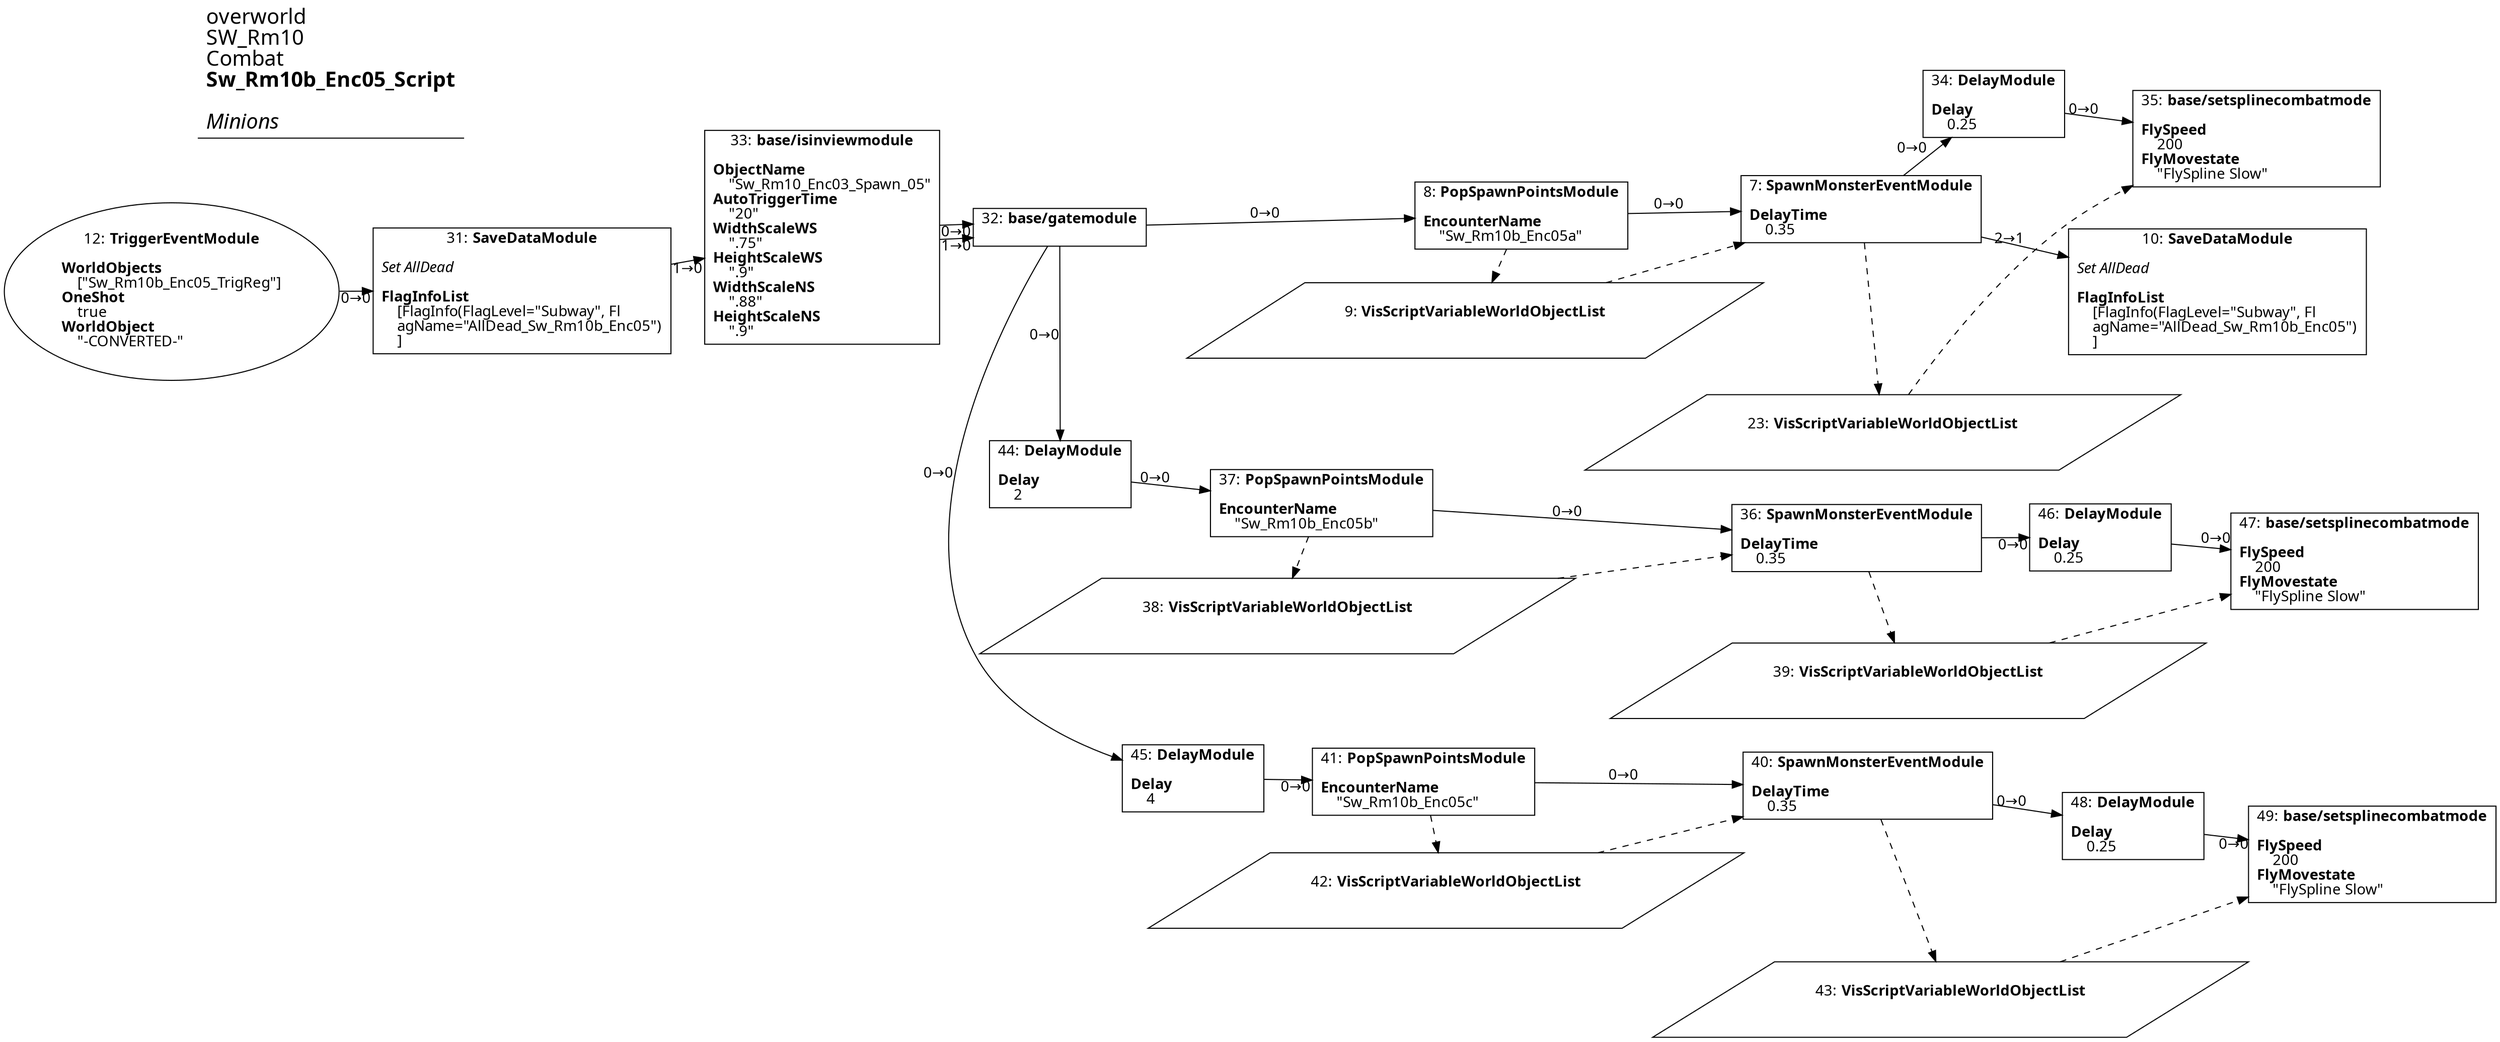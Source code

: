 digraph {
    layout = fdp;
    overlap = prism;
    sep = "+16";
    splines = spline;

    node [ shape = box ];

    graph [ fontname = "Segoe UI" ];
    node [ fontname = "Segoe UI" ];
    edge [ fontname = "Segoe UI" ];

    7 [ label = <7: <b>SpawnMonsterEventModule</b><br/><br/><b>DelayTime</b><br align="left"/>    0.35<br align="left"/>> ];
    7 [ pos = "0.90400004,-0.062000003!" ];
    7 -> 10 [ label = "2→1" ];
    7 -> 34 [ label = "0→0" ];
    9 -> 7 [ style = dashed ];
    7 -> 23 [ style = dashed ];

    8 [ label = <8: <b>PopSpawnPointsModule</b><br/><br/><b>EncounterName</b><br align="left"/>    &quot;Sw_Rm10b_Enc05a&quot;<br align="left"/>> ];
    8 [ pos = "0.66400003,-0.080000006!" ];
    8 -> 7 [ label = "0→0" ];
    8 -> 9 [ style = dashed ];

    9 [ label = <9: <b>VisScriptVariableWorldObjectList</b><br/><br/>> ];
    9 [ shape = parallelogram ]
    9 [ pos = "0.68500006,-0.209!" ];

    10 [ label = <10: <b>SaveDataModule</b><br/><br/><i>Set AllDead<br align="left"/></i><br align="left"/><b>FlagInfoList</b><br align="left"/>    [FlagInfo(FlagLevel=&quot;Subway&quot;, Fl<br align="left"/>    agName=&quot;AllDead_Sw_Rm10b_Enc05&quot;)<br align="left"/>    ]<br align="left"/>> ];
    10 [ pos = "1.2040001,-0.13100001!" ];

    12 [ label = <12: <b>TriggerEventModule</b><br/><br/><b>WorldObjects</b><br align="left"/>    [&quot;Sw_Rm10b_Enc05_TrigReg&quot;]<br align="left"/><b>OneShot</b><br align="left"/>    true<br align="left"/><b>WorldObject</b><br align="left"/>    &quot;-CONVERTED-&quot;<br align="left"/>> ];
    12 [ shape = oval ]
    12 [ pos = "-0.321,-0.164!" ];
    12 -> 31 [ label = "0→0" ];

    23 [ label = <23: <b>VisScriptVariableWorldObjectList</b><br/><br/>> ];
    23 [ shape = parallelogram ]
    23 [ pos = "0.89800006,-0.266!" ];

    31 [ label = <31: <b>SaveDataModule</b><br/><br/><i>Set AllDead<br align="left"/></i><br align="left"/><b>FlagInfoList</b><br align="left"/>    [FlagInfo(FlagLevel=&quot;Subway&quot;, Fl<br align="left"/>    agName=&quot;AllDead_Sw_Rm10b_Enc05&quot;)<br align="left"/>    ]<br align="left"/>> ];
    31 [ pos = "-0.060000002,-0.17300001!" ];
    31 -> 33 [ label = "1→0" ];

    32 [ label = <32: <b>base/gatemodule</b><br/><br/>> ];
    32 [ pos = "0.44700003,-0.143!" ];
    32 -> 8 [ label = "0→0" ];
    32 -> 44 [ label = "0→0" ];
    32 -> 45 [ label = "0→0" ];

    33 [ label = <33: <b>base/isinviewmodule</b><br/><br/><b>ObjectName</b><br align="left"/>    &quot;Sw_Rm10_Enc03_Spawn_05&quot;<br align="left"/><b>AutoTriggerTime</b><br align="left"/>    &quot;20&quot;<br align="left"/><b>WidthScaleWS</b><br align="left"/>    &quot;.75&quot;<br align="left"/><b>HeightScaleWS</b><br align="left"/>    &quot;.9&quot;<br align="left"/><b>WidthScaleNS</b><br align="left"/>    &quot;.88&quot;<br align="left"/><b>HeightScaleNS</b><br align="left"/>    &quot;.9&quot;<br align="left"/>> ];
    33 [ pos = "0.16900001,-0.143!" ];
    33 -> 32 [ label = "0→0" ];
    33 -> 32 [ label = "1→0" ];

    34 [ label = <34: <b>DelayModule</b><br/><br/><b>Delay</b><br align="left"/>    0.25<br align="left"/>> ];
    34 [ pos = "1.2240001,0.119!" ];
    34 -> 35 [ label = "0→0" ];

    35 [ label = <35: <b>base/setsplinecombatmode</b><br/><br/><b>FlySpeed</b><br align="left"/>    200<br align="left"/><b>FlyMovestate</b><br align="left"/>    &quot;FlySpline Slow&quot;<br align="left"/>> ];
    35 [ pos = "1.404,0.09900001!" ];
    23 -> 35 [ style = dashed ];

    36 [ label = <36: <b>SpawnMonsterEventModule</b><br/><br/><b>DelayTime</b><br align="left"/>    0.35<br align="left"/>> ];
    36 [ pos = "0.89000005,-0.40100002!" ];
    36 -> 46 [ label = "0→0" ];
    38 -> 36 [ style = dashed ];
    36 -> 39 [ style = dashed ];

    37 [ label = <37: <b>PopSpawnPointsModule</b><br/><br/><b>EncounterName</b><br align="left"/>    &quot;Sw_Rm10b_Enc05b&quot;<br align="left"/>> ];
    37 [ pos = "0.65000004,-0.41900003!" ];
    37 -> 36 [ label = "0→0" ];
    37 -> 38 [ style = dashed ];

    38 [ label = <38: <b>VisScriptVariableWorldObjectList</b><br/><br/>> ];
    38 [ shape = parallelogram ]
    38 [ pos = "0.671,-0.54800004!" ];

    39 [ label = <39: <b>VisScriptVariableWorldObjectList</b><br/><br/>> ];
    39 [ shape = parallelogram ]
    39 [ pos = "0.88400006,-0.605!" ];

    40 [ label = <40: <b>SpawnMonsterEventModule</b><br/><br/><b>DelayTime</b><br align="left"/>    0.35<br align="left"/>> ];
    40 [ pos = "0.86300004,-0.70500004!" ];
    40 -> 48 [ label = "0→0" ];
    42 -> 40 [ style = dashed ];
    40 -> 43 [ style = dashed ];

    41 [ label = <41: <b>PopSpawnPointsModule</b><br/><br/><b>EncounterName</b><br align="left"/>    &quot;Sw_Rm10b_Enc05c&quot;<br align="left"/>> ];
    41 [ pos = "0.62200004,-0.72300005!" ];
    41 -> 40 [ label = "0→0" ];
    41 -> 42 [ style = dashed ];

    42 [ label = <42: <b>VisScriptVariableWorldObjectList</b><br/><br/>> ];
    42 [ shape = parallelogram ]
    42 [ pos = "0.64400005,-0.85200006!" ];

    43 [ label = <43: <b>VisScriptVariableWorldObjectList</b><br/><br/>> ];
    43 [ shape = parallelogram ]
    43 [ pos = "0.85700005,-0.90900004!" ];

    44 [ label = <44: <b>DelayModule</b><br/><br/><b>Delay</b><br align="left"/>    2<br align="left"/>> ];
    44 [ pos = "0.39900002,-0.40800002!" ];
    44 -> 37 [ label = "0→0" ];

    45 [ label = <45: <b>DelayModule</b><br/><br/><b>Delay</b><br align="left"/>    4<br align="left"/>> ];
    45 [ pos = "0.40800002,-0.72900003!" ];
    45 -> 41 [ label = "0→0" ];

    46 [ label = <46: <b>DelayModule</b><br/><br/><b>Delay</b><br align="left"/>    0.25<br align="left"/>> ];
    46 [ pos = "1.2110001,-0.409!" ];
    46 -> 47 [ label = "0→0" ];

    47 [ label = <47: <b>base/setsplinecombatmode</b><br/><br/><b>FlySpeed</b><br align="left"/>    200<br align="left"/><b>FlyMovestate</b><br align="left"/>    &quot;FlySpline Slow&quot;<br align="left"/>> ];
    47 [ pos = "1.391,-0.42900002!" ];
    39 -> 47 [ style = dashed ];

    48 [ label = <48: <b>DelayModule</b><br/><br/><b>Delay</b><br align="left"/>    0.25<br align="left"/>> ];
    48 [ pos = "1.2260001,-0.757!" ];
    48 -> 49 [ label = "0→0" ];

    49 [ label = <49: <b>base/setsplinecombatmode</b><br/><br/><b>FlySpeed</b><br align="left"/>    200<br align="left"/><b>FlyMovestate</b><br align="left"/>    &quot;FlySpline Slow&quot;<br align="left"/>> ];
    49 [ pos = "1.406,-0.777!" ];
    43 -> 49 [ style = dashed ];

    title [ pos = "-0.32200003,0.120000005!" ];
    title [ shape = underline ];
    title [ label = <<font point-size="20">overworld<br align="left"/>SW_Rm10<br align="left"/>Combat<br align="left"/><b>Sw_Rm10b_Enc05_Script</b><br align="left"/><br/><i>Minions</i><br align="left"/></font>> ];
}
